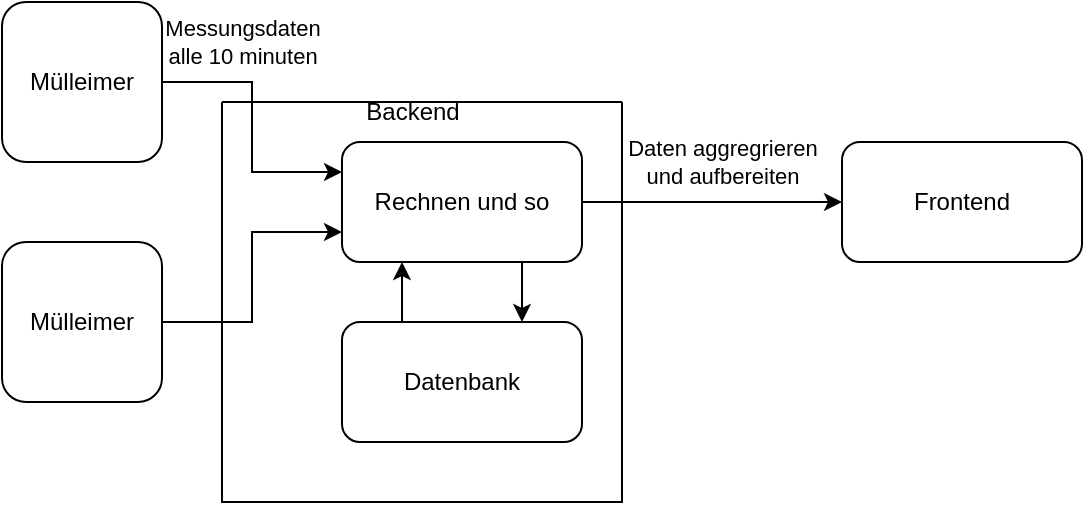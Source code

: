 <mxfile version="21.6.5" type="device">
  <diagram name="Seite-1" id="U9vqe6QqmbevlCvUpsW0">
    <mxGraphModel dx="548" dy="396" grid="1" gridSize="10" guides="1" tooltips="1" connect="1" arrows="1" fold="1" page="1" pageScale="1" pageWidth="1169" pageHeight="827" math="0" shadow="0">
      <root>
        <mxCell id="0" />
        <mxCell id="1" parent="0" />
        <mxCell id="8h9LGkuF7svZAyMcBiQ8-26" style="edgeStyle=orthogonalEdgeStyle;rounded=0;orthogonalLoop=1;jettySize=auto;html=1;entryX=0;entryY=0.25;entryDx=0;entryDy=0;" edge="1" parent="1" source="8h9LGkuF7svZAyMcBiQ8-23" target="8h9LGkuF7svZAyMcBiQ8-24">
          <mxGeometry relative="1" as="geometry" />
        </mxCell>
        <mxCell id="8h9LGkuF7svZAyMcBiQ8-28" value="Messungsdaten&lt;br&gt;alle 10 minuten" style="edgeLabel;html=1;align=center;verticalAlign=middle;resizable=0;points=[];" vertex="1" connectable="0" parent="8h9LGkuF7svZAyMcBiQ8-26">
          <mxGeometry x="-0.309" relative="1" as="geometry">
            <mxPoint x="-5" y="-22" as="offset" />
          </mxGeometry>
        </mxCell>
        <mxCell id="8h9LGkuF7svZAyMcBiQ8-23" value="Mülleimer" style="rounded=1;whiteSpace=wrap;html=1;" vertex="1" parent="1">
          <mxGeometry x="360" y="80" width="80" height="80" as="geometry" />
        </mxCell>
        <mxCell id="8h9LGkuF7svZAyMcBiQ8-30" style="edgeStyle=orthogonalEdgeStyle;rounded=0;orthogonalLoop=1;jettySize=auto;html=1;entryX=0;entryY=0.5;entryDx=0;entryDy=0;" edge="1" parent="1" source="8h9LGkuF7svZAyMcBiQ8-24" target="8h9LGkuF7svZAyMcBiQ8-29">
          <mxGeometry relative="1" as="geometry" />
        </mxCell>
        <mxCell id="8h9LGkuF7svZAyMcBiQ8-31" value="Daten aggregrieren&lt;br&gt;und aufbereiten" style="edgeLabel;html=1;align=center;verticalAlign=middle;resizable=0;points=[];" vertex="1" connectable="0" parent="8h9LGkuF7svZAyMcBiQ8-30">
          <mxGeometry x="-0.002" y="-1" relative="1" as="geometry">
            <mxPoint x="5" y="-21" as="offset" />
          </mxGeometry>
        </mxCell>
        <mxCell id="8h9LGkuF7svZAyMcBiQ8-27" style="edgeStyle=orthogonalEdgeStyle;rounded=0;orthogonalLoop=1;jettySize=auto;html=1;entryX=0;entryY=0.75;entryDx=0;entryDy=0;" edge="1" parent="1" source="8h9LGkuF7svZAyMcBiQ8-25" target="8h9LGkuF7svZAyMcBiQ8-24">
          <mxGeometry relative="1" as="geometry" />
        </mxCell>
        <mxCell id="8h9LGkuF7svZAyMcBiQ8-25" value="Mülleimer" style="rounded=1;whiteSpace=wrap;html=1;" vertex="1" parent="1">
          <mxGeometry x="360" y="200" width="80" height="80" as="geometry" />
        </mxCell>
        <mxCell id="8h9LGkuF7svZAyMcBiQ8-29" value="Frontend" style="rounded=1;whiteSpace=wrap;html=1;" vertex="1" parent="1">
          <mxGeometry x="780" y="150" width="120" height="60" as="geometry" />
        </mxCell>
        <mxCell id="8h9LGkuF7svZAyMcBiQ8-35" value="" style="swimlane;startSize=0;" vertex="1" parent="1">
          <mxGeometry x="470" y="130" width="200" height="200" as="geometry" />
        </mxCell>
        <mxCell id="8h9LGkuF7svZAyMcBiQ8-24" value="Rechnen und so" style="rounded=1;whiteSpace=wrap;html=1;" vertex="1" parent="8h9LGkuF7svZAyMcBiQ8-35">
          <mxGeometry x="60" y="20" width="120" height="60" as="geometry" />
        </mxCell>
        <mxCell id="8h9LGkuF7svZAyMcBiQ8-32" value="Datenbank" style="rounded=1;whiteSpace=wrap;html=1;" vertex="1" parent="8h9LGkuF7svZAyMcBiQ8-35">
          <mxGeometry x="60" y="110" width="120" height="60" as="geometry" />
        </mxCell>
        <mxCell id="8h9LGkuF7svZAyMcBiQ8-33" style="edgeStyle=orthogonalEdgeStyle;rounded=0;orthogonalLoop=1;jettySize=auto;html=1;exitX=0.25;exitY=0;exitDx=0;exitDy=0;entryX=0.25;entryY=1;entryDx=0;entryDy=0;" edge="1" parent="8h9LGkuF7svZAyMcBiQ8-35" source="8h9LGkuF7svZAyMcBiQ8-32" target="8h9LGkuF7svZAyMcBiQ8-24">
          <mxGeometry relative="1" as="geometry" />
        </mxCell>
        <mxCell id="8h9LGkuF7svZAyMcBiQ8-34" style="edgeStyle=orthogonalEdgeStyle;rounded=0;orthogonalLoop=1;jettySize=auto;html=1;exitX=0.75;exitY=1;exitDx=0;exitDy=0;entryX=0.75;entryY=0;entryDx=0;entryDy=0;" edge="1" parent="8h9LGkuF7svZAyMcBiQ8-35" source="8h9LGkuF7svZAyMcBiQ8-24" target="8h9LGkuF7svZAyMcBiQ8-32">
          <mxGeometry relative="1" as="geometry" />
        </mxCell>
        <mxCell id="8h9LGkuF7svZAyMcBiQ8-36" value="Backend" style="text;html=1;align=center;verticalAlign=middle;resizable=0;points=[];autosize=1;strokeColor=none;fillColor=none;" vertex="1" parent="8h9LGkuF7svZAyMcBiQ8-35">
          <mxGeometry x="60" y="-10" width="70" height="30" as="geometry" />
        </mxCell>
      </root>
    </mxGraphModel>
  </diagram>
</mxfile>
